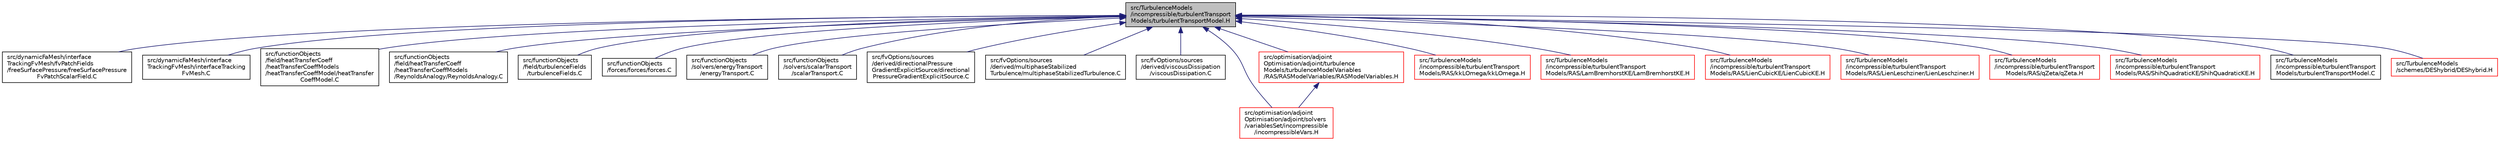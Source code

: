 digraph "src/TurbulenceModels/incompressible/turbulentTransportModels/turbulentTransportModel.H"
{
  bgcolor="transparent";
  edge [fontname="Helvetica",fontsize="10",labelfontname="Helvetica",labelfontsize="10"];
  node [fontname="Helvetica",fontsize="10",shape=record];
  Node1 [label="src/TurbulenceModels\l/incompressible/turbulentTransport\lModels/turbulentTransportModel.H",height=0.2,width=0.4,color="black", fillcolor="grey75", style="filled" fontcolor="black"];
  Node1 -> Node2 [dir="back",color="midnightblue",fontsize="10",style="solid",fontname="Helvetica"];
  Node2 [label="src/dynamicFaMesh/interface\lTrackingFvMesh/fvPatchFields\l/freeSurfacePressure/freeSurfacePressure\lFvPatchScalarField.C",height=0.2,width=0.4,color="black",URL="$freeSurfacePressureFvPatchScalarField_8C.html"];
  Node1 -> Node3 [dir="back",color="midnightblue",fontsize="10",style="solid",fontname="Helvetica"];
  Node3 [label="src/dynamicFaMesh/interface\lTrackingFvMesh/interfaceTracking\lFvMesh.C",height=0.2,width=0.4,color="black",URL="$interfaceTrackingFvMesh_8C.html"];
  Node1 -> Node4 [dir="back",color="midnightblue",fontsize="10",style="solid",fontname="Helvetica"];
  Node4 [label="src/functionObjects\l/field/heatTransferCoeff\l/heatTransferCoeffModels\l/heatTransferCoeffModel/heatTransfer\lCoeffModel.C",height=0.2,width=0.4,color="black",URL="$heatTransferCoeffModel_8C.html"];
  Node1 -> Node5 [dir="back",color="midnightblue",fontsize="10",style="solid",fontname="Helvetica"];
  Node5 [label="src/functionObjects\l/field/heatTransferCoeff\l/heatTransferCoeffModels\l/ReynoldsAnalogy/ReynoldsAnalogy.C",height=0.2,width=0.4,color="black",URL="$ReynoldsAnalogy_8C.html"];
  Node1 -> Node6 [dir="back",color="midnightblue",fontsize="10",style="solid",fontname="Helvetica"];
  Node6 [label="src/functionObjects\l/field/turbulenceFields\l/turbulenceFields.C",height=0.2,width=0.4,color="black",URL="$turbulenceFields_8C.html"];
  Node1 -> Node7 [dir="back",color="midnightblue",fontsize="10",style="solid",fontname="Helvetica"];
  Node7 [label="src/functionObjects\l/forces/forces/forces.C",height=0.2,width=0.4,color="black",URL="$forces_8C.html"];
  Node1 -> Node8 [dir="back",color="midnightblue",fontsize="10",style="solid",fontname="Helvetica"];
  Node8 [label="src/functionObjects\l/solvers/energyTransport\l/energyTransport.C",height=0.2,width=0.4,color="black",URL="$energyTransport_8C.html"];
  Node1 -> Node9 [dir="back",color="midnightblue",fontsize="10",style="solid",fontname="Helvetica"];
  Node9 [label="src/functionObjects\l/solvers/scalarTransport\l/scalarTransport.C",height=0.2,width=0.4,color="black",URL="$scalarTransport_8C.html"];
  Node1 -> Node10 [dir="back",color="midnightblue",fontsize="10",style="solid",fontname="Helvetica"];
  Node10 [label="src/fvOptions/sources\l/derived/directionalPressure\lGradientExplicitSource/directional\lPressureGradientExplicitSource.C",height=0.2,width=0.4,color="black",URL="$directionalPressureGradientExplicitSource_8C.html"];
  Node1 -> Node11 [dir="back",color="midnightblue",fontsize="10",style="solid",fontname="Helvetica"];
  Node11 [label="src/fvOptions/sources\l/derived/multiphaseStabilized\lTurbulence/multiphaseStabilizedTurbulence.C",height=0.2,width=0.4,color="black",URL="$multiphaseStabilizedTurbulence_8C.html"];
  Node1 -> Node12 [dir="back",color="midnightblue",fontsize="10",style="solid",fontname="Helvetica"];
  Node12 [label="src/fvOptions/sources\l/derived/viscousDissipation\l/viscousDissipation.C",height=0.2,width=0.4,color="black",URL="$viscousDissipation_8C.html"];
  Node1 -> Node13 [dir="back",color="midnightblue",fontsize="10",style="solid",fontname="Helvetica"];
  Node13 [label="src/optimisation/adjoint\lOptimisation/adjoint/solvers\l/variablesSet/incompressible\l/incompressibleVars.H",height=0.2,width=0.4,color="red",URL="$incompressibleVars_8H.html"];
  Node1 -> Node14 [dir="back",color="midnightblue",fontsize="10",style="solid",fontname="Helvetica"];
  Node14 [label="src/optimisation/adjoint\lOptimisation/adjoint/turbulence\lModels/turbulenceModelVariables\l/RAS/RASModelVariables/RASModelVariables.H",height=0.2,width=0.4,color="red",URL="$RASModelVariables_8H.html"];
  Node14 -> Node13 [dir="back",color="midnightblue",fontsize="10",style="solid",fontname="Helvetica"];
  Node1 -> Node15 [dir="back",color="midnightblue",fontsize="10",style="solid",fontname="Helvetica"];
  Node15 [label="src/TurbulenceModels\l/incompressible/turbulentTransport\lModels/RAS/kkLOmega/kkLOmega.H",height=0.2,width=0.4,color="red",URL="$kkLOmega_8H.html"];
  Node1 -> Node16 [dir="back",color="midnightblue",fontsize="10",style="solid",fontname="Helvetica"];
  Node16 [label="src/TurbulenceModels\l/incompressible/turbulentTransport\lModels/RAS/LamBremhorstKE/LamBremhorstKE.H",height=0.2,width=0.4,color="red",URL="$LamBremhorstKE_8H.html"];
  Node1 -> Node17 [dir="back",color="midnightblue",fontsize="10",style="solid",fontname="Helvetica"];
  Node17 [label="src/TurbulenceModels\l/incompressible/turbulentTransport\lModels/RAS/LienCubicKE/LienCubicKE.H",height=0.2,width=0.4,color="red",URL="$LienCubicKE_8H.html"];
  Node1 -> Node18 [dir="back",color="midnightblue",fontsize="10",style="solid",fontname="Helvetica"];
  Node18 [label="src/TurbulenceModels\l/incompressible/turbulentTransport\lModels/RAS/LienLeschziner/LienLeschziner.H",height=0.2,width=0.4,color="red",URL="$LienLeschziner_8H.html"];
  Node1 -> Node19 [dir="back",color="midnightblue",fontsize="10",style="solid",fontname="Helvetica"];
  Node19 [label="src/TurbulenceModels\l/incompressible/turbulentTransport\lModels/RAS/qZeta/qZeta.H",height=0.2,width=0.4,color="red",URL="$qZeta_8H.html"];
  Node1 -> Node20 [dir="back",color="midnightblue",fontsize="10",style="solid",fontname="Helvetica"];
  Node20 [label="src/TurbulenceModels\l/incompressible/turbulentTransport\lModels/RAS/ShihQuadraticKE/ShihQuadraticKE.H",height=0.2,width=0.4,color="red",URL="$ShihQuadraticKE_8H.html"];
  Node1 -> Node21 [dir="back",color="midnightblue",fontsize="10",style="solid",fontname="Helvetica"];
  Node21 [label="src/TurbulenceModels\l/incompressible/turbulentTransport\lModels/turbulentTransportModel.C",height=0.2,width=0.4,color="black",URL="$turbulentTransportModel_8C.html"];
  Node1 -> Node22 [dir="back",color="midnightblue",fontsize="10",style="solid",fontname="Helvetica"];
  Node22 [label="src/TurbulenceModels\l/schemes/DEShybrid/DEShybrid.H",height=0.2,width=0.4,color="red",URL="$DEShybrid_8H.html"];
}

